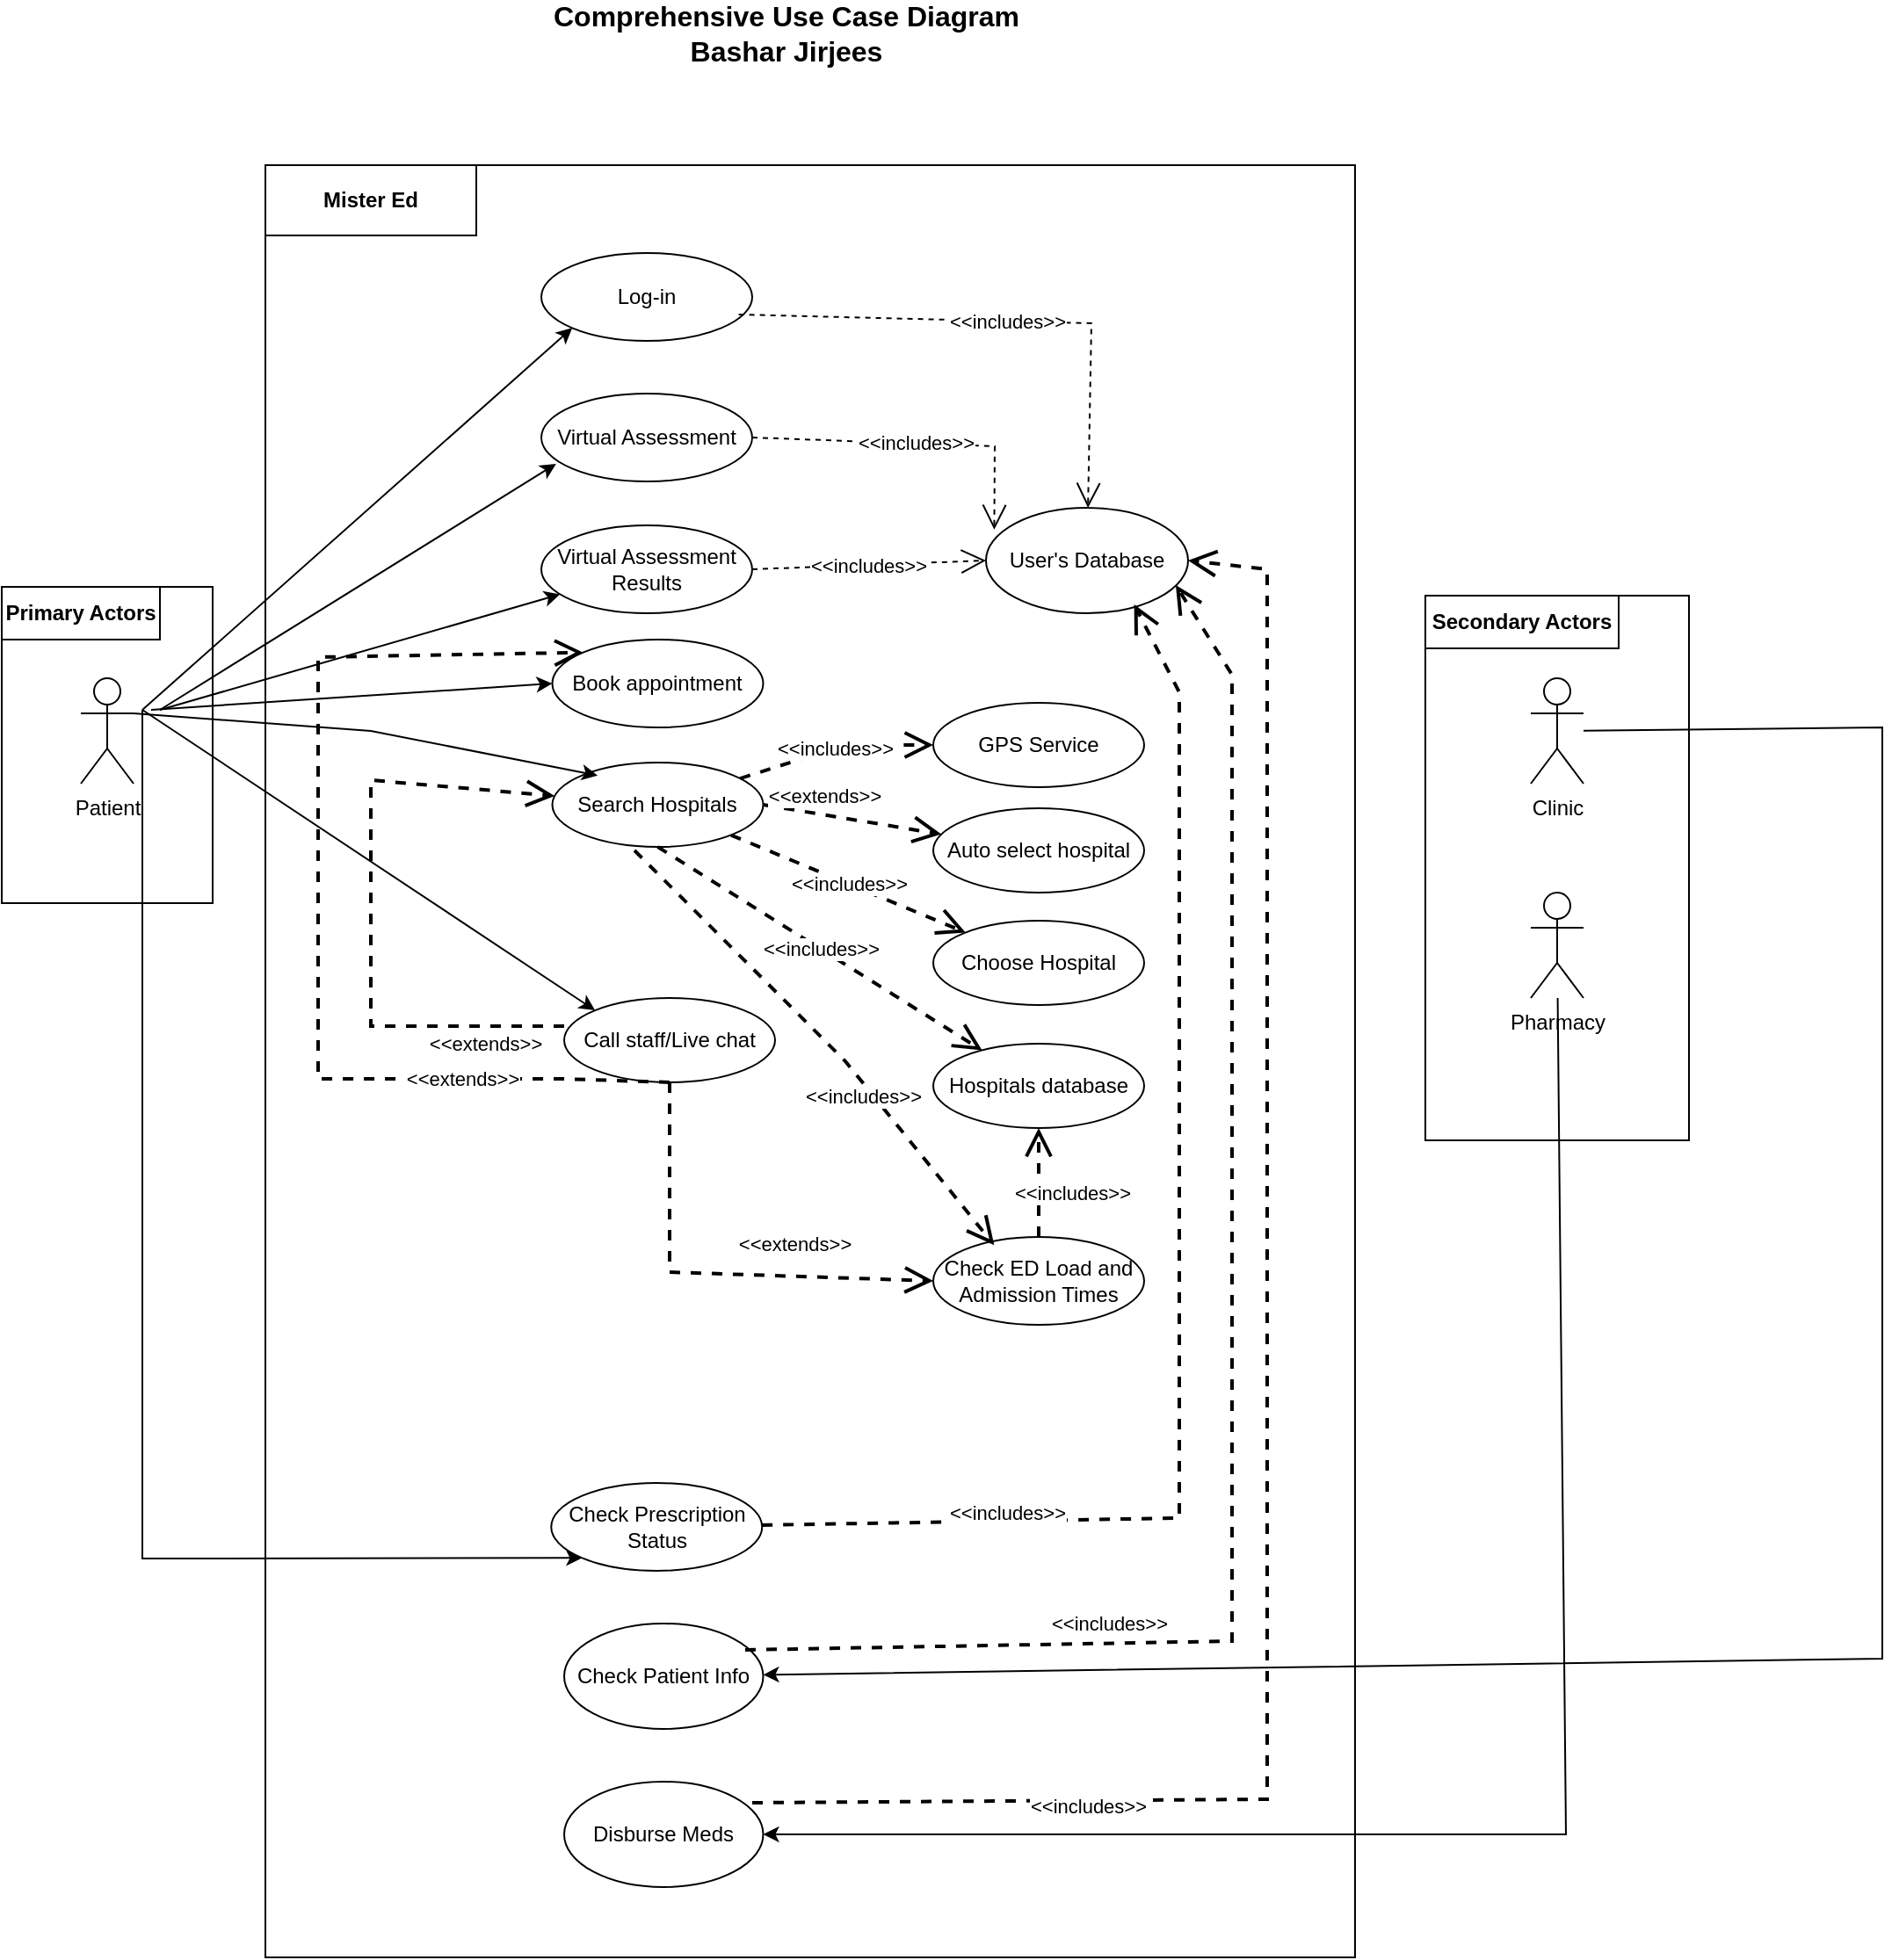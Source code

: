 <mxfile version="24.7.14">
  <diagram name="Page-1" id="hzORNXav-0Q0C-apcLpn">
    <mxGraphModel dx="1213" dy="1763" grid="1" gridSize="10" guides="1" tooltips="1" connect="1" arrows="1" fold="1" page="1" pageScale="1" pageWidth="850" pageHeight="1100" math="0" shadow="0">
      <root>
        <mxCell id="0" />
        <mxCell id="1" parent="0" />
        <mxCell id="I_QVvolvyh0wgv4aYKM6-1" value="" style="rounded=0;whiteSpace=wrap;html=1;" parent="1" vertex="1">
          <mxGeometry x="90" y="150" width="120" height="180" as="geometry" />
        </mxCell>
        <mxCell id="I_QVvolvyh0wgv4aYKM6-2" value="Patient" style="shape=umlActor;verticalLabelPosition=bottom;verticalAlign=top;html=1;outlineConnect=0;" parent="1" vertex="1">
          <mxGeometry x="135" y="202" width="30" height="60" as="geometry" />
        </mxCell>
        <mxCell id="I_QVvolvyh0wgv4aYKM6-3" value="&lt;b&gt;Primary Actors&lt;/b&gt;" style="rounded=0;whiteSpace=wrap;html=1;" parent="1" vertex="1">
          <mxGeometry x="90" y="150" width="90" height="30" as="geometry" />
        </mxCell>
        <mxCell id="I_QVvolvyh0wgv4aYKM6-6" value="" style="rounded=0;whiteSpace=wrap;html=1;" parent="1" vertex="1">
          <mxGeometry x="240" y="-90" width="620" height="1020" as="geometry" />
        </mxCell>
        <mxCell id="I_QVvolvyh0wgv4aYKM6-7" value="&lt;b&gt; Mister Ed&lt;/b&gt;" style="rounded=0;whiteSpace=wrap;html=1;" parent="1" vertex="1">
          <mxGeometry x="240" y="-90" width="120" height="40" as="geometry" />
        </mxCell>
        <mxCell id="I_QVvolvyh0wgv4aYKM6-15" value="Check ED Load and&lt;br&gt;Admission Times" style="ellipse;whiteSpace=wrap;html=1;" parent="1" vertex="1">
          <mxGeometry x="620" y="520" width="120" height="50" as="geometry" />
        </mxCell>
        <mxCell id="I_QVvolvyh0wgv4aYKM6-19" value="Hospitals database" style="ellipse;whiteSpace=wrap;html=1;" parent="1" vertex="1">
          <mxGeometry x="620" y="410" width="120" height="48" as="geometry" />
        </mxCell>
        <mxCell id="I_QVvolvyh0wgv4aYKM6-20" value="Search Hospitals" style="ellipse;whiteSpace=wrap;html=1;" parent="1" vertex="1">
          <mxGeometry x="403.25" y="250" width="120" height="48" as="geometry" />
        </mxCell>
        <mxCell id="I_QVvolvyh0wgv4aYKM6-23" value="Call staff/Live chat" style="ellipse;whiteSpace=wrap;html=1;" parent="1" vertex="1">
          <mxGeometry x="410" y="384" width="120" height="48" as="geometry" />
        </mxCell>
        <mxCell id="I_QVvolvyh0wgv4aYKM6-26" value="" style="endArrow=classic;html=1;rounded=0;entryX=0.215;entryY=0.153;entryDx=0;entryDy=0;exitX=1;exitY=0.333;exitDx=0;exitDy=0;exitPerimeter=0;entryPerimeter=0;" parent="1" source="I_QVvolvyh0wgv4aYKM6-2" target="I_QVvolvyh0wgv4aYKM6-20" edge="1">
          <mxGeometry width="50" height="50" relative="1" as="geometry">
            <mxPoint x="170" y="230" as="sourcePoint" />
            <mxPoint x="421" y="237" as="targetPoint" />
            <Array as="points">
              <mxPoint x="300" y="232" />
            </Array>
          </mxGeometry>
        </mxCell>
        <mxCell id="I_QVvolvyh0wgv4aYKM6-28" value="" style="endArrow=classic;html=1;rounded=0;entryX=0;entryY=0;entryDx=0;entryDy=0;" parent="1" target="I_QVvolvyh0wgv4aYKM6-23" edge="1">
          <mxGeometry width="50" height="50" relative="1" as="geometry">
            <mxPoint x="170" y="220" as="sourcePoint" />
            <mxPoint x="435" y="351" as="targetPoint" />
          </mxGeometry>
        </mxCell>
        <mxCell id="I_QVvolvyh0wgv4aYKM6-29" value="GPS Service" style="ellipse;whiteSpace=wrap;html=1;" parent="1" vertex="1">
          <mxGeometry x="620" y="216" width="120" height="48" as="geometry" />
        </mxCell>
        <mxCell id="I_QVvolvyh0wgv4aYKM6-31" value="&amp;lt;&amp;lt;includes&amp;gt;&amp;gt;" style="endArrow=open;endSize=12;dashed=1;html=1;rounded=0;strokeWidth=2;" parent="1" source="I_QVvolvyh0wgv4aYKM6-20" target="I_QVvolvyh0wgv4aYKM6-29" edge="1">
          <mxGeometry width="160" relative="1" as="geometry">
            <mxPoint x="317" y="420" as="sourcePoint" />
            <mxPoint x="477" y="420" as="targetPoint" />
            <Array as="points">
              <mxPoint x="570" y="240" />
            </Array>
          </mxGeometry>
        </mxCell>
        <mxCell id="I_QVvolvyh0wgv4aYKM6-32" value="Choose Hospital&lt;span style=&quot;color: rgba(0, 0, 0, 0); font-family: monospace; font-size: 0px; text-align: start; text-wrap: nowrap;&quot;&gt;%3CmxGraphModel%3E%3Croot%3E%3CmxCell%20id%3D%220%22%2F%3E%3CmxCell%20id%3D%221%22%20parent%3D%220%22%2F%3E%3CmxCell%20id%3D%222%22%20value%3D%22%22%20style%3D%22endArrow%3Dclassic%3Bhtml%3D1%3Brounded%3D0%3BentryX%3D0.07%3BentryY%3D0.8%3BentryDx%3D0%3BentryDy%3D0%3BentryPerimeter%3D0%3B%22%20edge%3D%221%22%20parent%3D%221%22%3E%3CmxGeometry%20width%3D%2250%22%20height%3D%2250%22%20relative%3D%221%22%20as%3D%22geometry%22%3E%3CmxPoint%20x%3D%22180%22%20y%3D%22220%22%20as%3D%22sourcePoint%22%2F%3E%3CmxPoint%20x%3D%22405%22%20y%3D%2280%22%20as%3D%22targetPoint%22%2F%3E%3C%2FmxGeometry%3E%3C%2FmxCell%3E%3C%2Froot%3E%3C%2FmxGraphModel%3E&lt;/span&gt;&lt;span style=&quot;color: rgba(0, 0, 0, 0); font-family: monospace; font-size: 0px; text-align: start; text-wrap: nowrap;&quot;&gt;%3CmxGraphModel%3E%3Croot%3E%3CmxCell%20id%3D%220%22%2F%3E%3CmxCell%20id%3D%221%22%20parent%3D%220%22%2F%3E%3CmxCell%20id%3D%222%22%20value%3D%22%22%20style%3D%22endArrow%3Dclassic%3Bhtml%3D1%3Brounded%3D0%3BentryX%3D0.07%3BentryY%3D0.8%3BentryDx%3D0%3BentryDy%3D0%3BentryPerimeter%3D0%3B%22%20edge%3D%221%22%20parent%3D%221%22%3E%3CmxGeometry%20width%3D%2250%22%20height%3D%2250%22%20relative%3D%221%22%20as%3D%22geometry%22%3E%3CmxPoint%20x%3D%22180%22%20y%3D%22220%22%20as%3D%22sourcePoint%22%2F%3E%3CmxPoint%20x%3D%22405%22%20y%3D%2280%22%20as%3D%22targetPoint%22%2F%3E%3C%2FmxGeometry%3E%3C%2FmxCell%3E%3C%2Froot%3E%3C%2FmxGraphModel%3E&lt;/span&gt;" style="ellipse;whiteSpace=wrap;html=1;" parent="1" vertex="1">
          <mxGeometry x="620" y="340" width="120" height="48" as="geometry" />
        </mxCell>
        <mxCell id="I_QVvolvyh0wgv4aYKM6-33" value="&amp;lt;&amp;lt;includes&amp;gt;&amp;gt;" style="endArrow=open;endSize=12;dashed=1;html=1;rounded=0;strokeWidth=2;" parent="1" source="I_QVvolvyh0wgv4aYKM6-20" target="I_QVvolvyh0wgv4aYKM6-32" edge="1">
          <mxGeometry width="160" relative="1" as="geometry">
            <mxPoint x="500" y="293" as="sourcePoint" />
            <mxPoint x="625" y="251" as="targetPoint" />
            <Array as="points" />
          </mxGeometry>
        </mxCell>
        <mxCell id="I_QVvolvyh0wgv4aYKM6-35" value="&amp;lt;&amp;lt;includes&amp;gt;&amp;gt;" style="endArrow=open;endSize=12;dashed=1;html=1;rounded=0;entryX=0.5;entryY=1;entryDx=0;entryDy=0;exitX=0.5;exitY=0;exitDx=0;exitDy=0;strokeWidth=2;" parent="1" edge="1" target="I_QVvolvyh0wgv4aYKM6-19" source="I_QVvolvyh0wgv4aYKM6-15">
          <mxGeometry x="-0.189" y="-18" width="160" relative="1" as="geometry">
            <mxPoint x="510" y="430" as="sourcePoint" />
            <mxPoint x="614.574" y="449.971" as="targetPoint" />
            <mxPoint x="1" as="offset" />
            <Array as="points" />
          </mxGeometry>
        </mxCell>
        <mxCell id="I_QVvolvyh0wgv4aYKM6-36" value="&amp;lt;&amp;lt;extends&amp;gt;&amp;gt;" style="endArrow=open;endSize=12;dashed=1;html=1;rounded=0;entryX=0;entryY=0.5;entryDx=0;entryDy=0;strokeWidth=2;" parent="1" source="I_QVvolvyh0wgv4aYKM6-23" edge="1" target="I_QVvolvyh0wgv4aYKM6-15">
          <mxGeometry x="0.385" y="18" width="160" relative="1" as="geometry">
            <mxPoint x="507" y="295" as="sourcePoint" />
            <mxPoint x="470" y="470" as="targetPoint" />
            <mxPoint as="offset" />
            <Array as="points">
              <mxPoint x="470" y="540" />
            </Array>
          </mxGeometry>
        </mxCell>
        <mxCell id="I_QVvolvyh0wgv4aYKM6-39" value="&lt;font style=&quot;font-size: 16px;&quot;&gt;&lt;b&gt;Comprehensive Use Case Diagram&lt;br&gt;Bashar Jirjees&lt;/b&gt;&lt;/font&gt;" style="text;html=1;align=center;verticalAlign=middle;whiteSpace=wrap;rounded=0;" parent="1" vertex="1">
          <mxGeometry x="399" y="-180" width="275" height="30" as="geometry" />
        </mxCell>
        <mxCell id="I_QVvolvyh0wgv4aYKM6-42" value="Log-in" style="ellipse;whiteSpace=wrap;html=1;" parent="1" vertex="1">
          <mxGeometry x="397" y="-40" width="120" height="50" as="geometry" />
        </mxCell>
        <mxCell id="I_QVvolvyh0wgv4aYKM6-43" value="User&#39;s Database" style="ellipse;whiteSpace=wrap;html=1;" parent="1" vertex="1">
          <mxGeometry x="650" y="105" width="115" height="60" as="geometry" />
        </mxCell>
        <mxCell id="I_QVvolvyh0wgv4aYKM6-44" value="&amp;lt;&amp;lt;includes&amp;gt;&amp;gt;" style="endArrow=open;endSize=12;dashed=1;html=1;rounded=0;exitX=0.936;exitY=0.7;exitDx=0;exitDy=0;exitPerimeter=0;" parent="1" source="I_QVvolvyh0wgv4aYKM6-42" target="I_QVvolvyh0wgv4aYKM6-43" edge="1">
          <mxGeometry width="160" relative="1" as="geometry">
            <mxPoint x="500" y="293" as="sourcePoint" />
            <mxPoint x="625" y="293" as="targetPoint" />
            <Array as="points">
              <mxPoint x="710" />
            </Array>
          </mxGeometry>
        </mxCell>
        <mxCell id="I_QVvolvyh0wgv4aYKM6-45" value="Book appointment" style="ellipse;whiteSpace=wrap;html=1;" parent="1" vertex="1">
          <mxGeometry x="403.25" y="180" width="120" height="50" as="geometry" />
        </mxCell>
        <mxCell id="I_QVvolvyh0wgv4aYKM6-52" value="" style="endArrow=classic;html=1;rounded=0;entryX=0;entryY=0.5;entryDx=0;entryDy=0;" parent="1" target="I_QVvolvyh0wgv4aYKM6-45" edge="1">
          <mxGeometry width="50" height="50" relative="1" as="geometry">
            <mxPoint x="175" y="220" as="sourcePoint" />
            <mxPoint x="415" y="293" as="targetPoint" />
          </mxGeometry>
        </mxCell>
        <mxCell id="I_QVvolvyh0wgv4aYKM6-53" value="" style="rounded=0;whiteSpace=wrap;html=1;" parent="1" vertex="1">
          <mxGeometry x="900" y="155" width="150" height="310" as="geometry" />
        </mxCell>
        <mxCell id="I_QVvolvyh0wgv4aYKM6-54" value="&lt;b&gt;Secondary Actors&lt;/b&gt;" style="rounded=0;whiteSpace=wrap;html=1;" parent="1" vertex="1">
          <mxGeometry x="900" y="155" width="110" height="30" as="geometry" />
        </mxCell>
        <mxCell id="I_QVvolvyh0wgv4aYKM6-55" value="Clinic" style="shape=umlActor;verticalLabelPosition=bottom;verticalAlign=top;html=1;outlineConnect=0;" parent="1" vertex="1">
          <mxGeometry x="960" y="202" width="30" height="60" as="geometry" />
        </mxCell>
        <mxCell id="I_QVvolvyh0wgv4aYKM6-56" value="Pharmacy" style="shape=umlActor;verticalLabelPosition=bottom;verticalAlign=top;html=1;outlineConnect=0;" parent="1" vertex="1">
          <mxGeometry x="960" y="324" width="30" height="60" as="geometry" />
        </mxCell>
        <mxCell id="I_QVvolvyh0wgv4aYKM6-57" value="Check Patient Info" style="ellipse;whiteSpace=wrap;html=1;" parent="1" vertex="1">
          <mxGeometry x="410" y="740" width="113.25" height="60" as="geometry" />
        </mxCell>
        <mxCell id="I_QVvolvyh0wgv4aYKM6-58" value="Disburse Meds" style="ellipse;whiteSpace=wrap;html=1;" parent="1" vertex="1">
          <mxGeometry x="410" y="830" width="113.25" height="60" as="geometry" />
        </mxCell>
        <mxCell id="I_QVvolvyh0wgv4aYKM6-61" value="&amp;lt;&amp;lt;includes&amp;gt;&amp;gt;" style="endArrow=open;endSize=12;dashed=1;html=1;rounded=0;entryX=0.939;entryY=0.733;entryDx=0;entryDy=0;entryPerimeter=0;strokeWidth=2;" parent="1" target="I_QVvolvyh0wgv4aYKM6-43" edge="1">
          <mxGeometry x="-0.533" y="11" width="160" relative="1" as="geometry">
            <mxPoint x="513" y="755" as="sourcePoint" />
            <mxPoint x="760" y="630" as="targetPoint" />
            <Array as="points">
              <mxPoint x="790" y="750" />
              <mxPoint x="790" y="200" />
            </Array>
            <mxPoint as="offset" />
          </mxGeometry>
        </mxCell>
        <mxCell id="I_QVvolvyh0wgv4aYKM6-62" value="&amp;lt;&amp;lt;includes&amp;gt;&amp;gt;" style="endArrow=open;endSize=12;dashed=1;html=1;rounded=0;exitX=0.945;exitY=0.2;exitDx=0;exitDy=0;entryX=1;entryY=0.5;entryDx=0;entryDy=0;exitPerimeter=0;strokeWidth=2;" parent="1" source="I_QVvolvyh0wgv4aYKM6-58" target="I_QVvolvyh0wgv4aYKM6-43" edge="1">
          <mxGeometry x="-0.633" y="-3" width="160" relative="1" as="geometry">
            <mxPoint x="520" y="640" as="sourcePoint" />
            <mxPoint x="720" y="209" as="targetPoint" />
            <Array as="points">
              <mxPoint x="810" y="840" />
              <mxPoint x="810" y="209" />
              <mxPoint x="810" y="170" />
              <mxPoint x="810" y="140" />
            </Array>
            <mxPoint as="offset" />
          </mxGeometry>
        </mxCell>
        <mxCell id="I_QVvolvyh0wgv4aYKM6-65" value="" style="endArrow=classic;html=1;rounded=0;entryX=1;entryY=0.5;entryDx=0;entryDy=0;" parent="1" source="I_QVvolvyh0wgv4aYKM6-56" target="I_QVvolvyh0wgv4aYKM6-58" edge="1">
          <mxGeometry width="50" height="50" relative="1" as="geometry">
            <mxPoint x="180" y="376" as="sourcePoint" />
            <mxPoint x="420" y="658" as="targetPoint" />
            <Array as="points">
              <mxPoint x="980" y="860" />
            </Array>
          </mxGeometry>
        </mxCell>
        <mxCell id="I_QVvolvyh0wgv4aYKM6-67" value="" style="endArrow=classic;html=1;rounded=0;" parent="1" source="I_QVvolvyh0wgv4aYKM6-55" target="I_QVvolvyh0wgv4aYKM6-57" edge="1">
          <mxGeometry width="50" height="50" relative="1" as="geometry">
            <mxPoint x="970" y="375" as="sourcePoint" />
            <mxPoint x="497" y="719" as="targetPoint" />
            <Array as="points">
              <mxPoint x="1160" y="230" />
              <mxPoint x="1160" y="760" />
            </Array>
          </mxGeometry>
        </mxCell>
        <mxCell id="I_QVvolvyh0wgv4aYKM6-68" value="&amp;lt;&amp;lt;extends&amp;gt;&amp;gt;" style="endArrow=open;endSize=12;dashed=1;html=1;rounded=0;exitX=0;exitY=0.333;exitDx=0;exitDy=0;strokeWidth=2;exitPerimeter=0;" parent="1" source="I_QVvolvyh0wgv4aYKM6-23" target="I_QVvolvyh0wgv4aYKM6-20" edge="1">
          <mxGeometry x="-0.746" y="10" width="160" relative="1" as="geometry">
            <mxPoint x="407" y="544" as="sourcePoint" />
            <mxPoint x="410" y="370" as="targetPoint" />
            <Array as="points">
              <mxPoint x="370" y="400" />
              <mxPoint x="300" y="400" />
              <mxPoint x="300" y="260" />
            </Array>
            <mxPoint as="offset" />
          </mxGeometry>
        </mxCell>
        <mxCell id="I_QVvolvyh0wgv4aYKM6-69" value="&amp;lt;&amp;lt;extends&amp;gt;&amp;gt;" style="endArrow=open;endSize=12;dashed=1;html=1;rounded=0;exitX=0.5;exitY=1;exitDx=0;exitDy=0;entryX=0;entryY=0;entryDx=0;entryDy=0;strokeWidth=2;" parent="1" source="I_QVvolvyh0wgv4aYKM6-23" edge="1" target="I_QVvolvyh0wgv4aYKM6-45">
          <mxGeometry x="-0.601" width="160" relative="1" as="geometry">
            <mxPoint x="425" y="491" as="sourcePoint" />
            <mxPoint x="396" y="195" as="targetPoint" />
            <Array as="points">
              <mxPoint x="410" y="430" />
              <mxPoint x="270" y="430" />
              <mxPoint x="270" y="190" />
            </Array>
            <mxPoint as="offset" />
          </mxGeometry>
        </mxCell>
        <mxCell id="I_QVvolvyh0wgv4aYKM6-78" value="Virtual Assessment " style="ellipse;whiteSpace=wrap;html=1;" parent="1" vertex="1">
          <mxGeometry x="397" y="40" width="120" height="50" as="geometry" />
        </mxCell>
        <mxCell id="I_QVvolvyh0wgv4aYKM6-79" value="" style="endArrow=classic;html=1;rounded=0;entryX=0.07;entryY=0.8;entryDx=0;entryDy=0;entryPerimeter=0;" parent="1" target="I_QVvolvyh0wgv4aYKM6-78" edge="1">
          <mxGeometry width="50" height="50" relative="1" as="geometry">
            <mxPoint x="180" y="220" as="sourcePoint" />
            <mxPoint x="396" y="215" as="targetPoint" />
          </mxGeometry>
        </mxCell>
        <mxCell id="I_QVvolvyh0wgv4aYKM6-80" value="&amp;lt;&amp;lt;includes&amp;gt;&amp;gt;" style="endArrow=open;endSize=12;dashed=1;html=1;rounded=0;exitX=1;exitY=0.5;exitDx=0;exitDy=0;entryX=0.041;entryY=0.207;entryDx=0;entryDy=0;entryPerimeter=0;" parent="1" source="I_QVvolvyh0wgv4aYKM6-78" target="I_QVvolvyh0wgv4aYKM6-43" edge="1">
          <mxGeometry width="160" relative="1" as="geometry">
            <mxPoint x="509" y="35" as="sourcePoint" />
            <mxPoint x="643" y="168" as="targetPoint" />
            <Array as="points">
              <mxPoint x="655" y="70" />
            </Array>
          </mxGeometry>
        </mxCell>
        <mxCell id="I_QVvolvyh0wgv4aYKM6-81" value="Virtual Assessment Results" style="ellipse;whiteSpace=wrap;html=1;" parent="1" vertex="1">
          <mxGeometry x="397" y="115" width="120" height="50" as="geometry" />
        </mxCell>
        <mxCell id="I_QVvolvyh0wgv4aYKM6-82" value="" style="endArrow=classic;html=1;rounded=0;" parent="1" target="I_QVvolvyh0wgv4aYKM6-81" edge="1">
          <mxGeometry width="50" height="50" relative="1" as="geometry">
            <mxPoint x="180" y="220" as="sourcePoint" />
            <mxPoint x="398" y="110" as="targetPoint" />
          </mxGeometry>
        </mxCell>
        <mxCell id="I_QVvolvyh0wgv4aYKM6-83" value="&amp;lt;&amp;lt;includes&amp;gt;&amp;gt;" style="endArrow=open;endSize=12;dashed=1;html=1;rounded=0;exitX=1;exitY=0.5;exitDx=0;exitDy=0;entryX=0;entryY=0.5;entryDx=0;entryDy=0;" parent="1" source="I_QVvolvyh0wgv4aYKM6-81" target="I_QVvolvyh0wgv4aYKM6-43" edge="1">
          <mxGeometry width="160" relative="1" as="geometry">
            <mxPoint x="510" y="95" as="sourcePoint" />
            <mxPoint x="617" y="177" as="targetPoint" />
          </mxGeometry>
        </mxCell>
        <mxCell id="SGyGOrsd530BBkBX5eQM-1" value="Check Prescription Status" style="ellipse;whiteSpace=wrap;html=1;" vertex="1" parent="1">
          <mxGeometry x="402.63" y="660" width="120" height="50" as="geometry" />
        </mxCell>
        <mxCell id="SGyGOrsd530BBkBX5eQM-4" value="" style="endArrow=classic;html=1;rounded=0;entryX=0;entryY=1;entryDx=0;entryDy=0;" edge="1" parent="1" target="SGyGOrsd530BBkBX5eQM-1">
          <mxGeometry width="50" height="50" relative="1" as="geometry">
            <mxPoint x="170" y="220" as="sourcePoint" />
            <mxPoint x="438" y="543" as="targetPoint" />
            <Array as="points">
              <mxPoint x="170" y="703" />
            </Array>
          </mxGeometry>
        </mxCell>
        <mxCell id="SGyGOrsd530BBkBX5eQM-5" value="" style="endArrow=classic;html=1;rounded=0;entryX=0;entryY=1;entryDx=0;entryDy=0;" edge="1" parent="1" target="I_QVvolvyh0wgv4aYKM6-42">
          <mxGeometry width="50" height="50" relative="1" as="geometry">
            <mxPoint x="170" y="220" as="sourcePoint" />
            <mxPoint x="415" y="90" as="targetPoint" />
          </mxGeometry>
        </mxCell>
        <mxCell id="SGyGOrsd530BBkBX5eQM-6" value="Auto select hospital" style="ellipse;whiteSpace=wrap;html=1;" vertex="1" parent="1">
          <mxGeometry x="620" y="276" width="120" height="48" as="geometry" />
        </mxCell>
        <mxCell id="SGyGOrsd530BBkBX5eQM-8" value="&amp;lt;&amp;lt;extends&amp;gt;&amp;gt;" style="endArrow=open;endSize=12;dashed=1;html=1;rounded=0;exitX=1;exitY=0.5;exitDx=0;exitDy=0;strokeWidth=2;" edge="1" parent="1" source="I_QVvolvyh0wgv4aYKM6-20" target="SGyGOrsd530BBkBX5eQM-6">
          <mxGeometry x="-0.358" y="11" width="160" relative="1" as="geometry">
            <mxPoint x="523" y="303" as="sourcePoint" />
            <mxPoint x="672" y="368" as="targetPoint" />
            <Array as="points" />
            <mxPoint as="offset" />
          </mxGeometry>
        </mxCell>
        <mxCell id="SGyGOrsd530BBkBX5eQM-9" value="&amp;lt;&amp;lt;includes&amp;gt;&amp;gt;" style="endArrow=open;endSize=12;dashed=1;html=1;rounded=0;entryX=0.733;entryY=0.917;entryDx=0;entryDy=0;entryPerimeter=0;strokeWidth=2;" edge="1" parent="1" source="SGyGOrsd530BBkBX5eQM-1" target="I_QVvolvyh0wgv4aYKM6-43">
          <mxGeometry x="-0.633" y="5" width="160" relative="1" as="geometry">
            <mxPoint x="520" y="761" as="sourcePoint" />
            <mxPoint x="768" y="159" as="targetPoint" />
            <Array as="points">
              <mxPoint x="760" y="680" />
              <mxPoint x="760" y="210" />
            </Array>
            <mxPoint as="offset" />
          </mxGeometry>
        </mxCell>
        <mxCell id="SGyGOrsd530BBkBX5eQM-10" value="&amp;lt;&amp;lt;includes&amp;gt;&amp;gt;" style="endArrow=open;endSize=12;dashed=1;html=1;rounded=0;strokeWidth=2;exitX=0.5;exitY=1;exitDx=0;exitDy=0;" edge="1" parent="1" source="I_QVvolvyh0wgv4aYKM6-20" target="I_QVvolvyh0wgv4aYKM6-19">
          <mxGeometry width="160" relative="1" as="geometry">
            <mxPoint x="502" y="305" as="sourcePoint" />
            <mxPoint x="630" y="372" as="targetPoint" />
            <Array as="points" />
          </mxGeometry>
        </mxCell>
        <mxCell id="SGyGOrsd530BBkBX5eQM-11" value="&amp;lt;&amp;lt;includes&amp;gt;&amp;gt;" style="endArrow=open;endSize=12;dashed=1;html=1;rounded=0;strokeWidth=2;entryX=0.289;entryY=0.093;entryDx=0;entryDy=0;entryPerimeter=0;" edge="1" parent="1" target="I_QVvolvyh0wgv4aYKM6-15">
          <mxGeometry x="0.262" y="-5" width="160" relative="1" as="geometry">
            <mxPoint x="450" y="300" as="sourcePoint" />
            <mxPoint x="643" y="429" as="targetPoint" />
            <Array as="points">
              <mxPoint x="570" y="420" />
            </Array>
            <mxPoint as="offset" />
          </mxGeometry>
        </mxCell>
      </root>
    </mxGraphModel>
  </diagram>
</mxfile>
